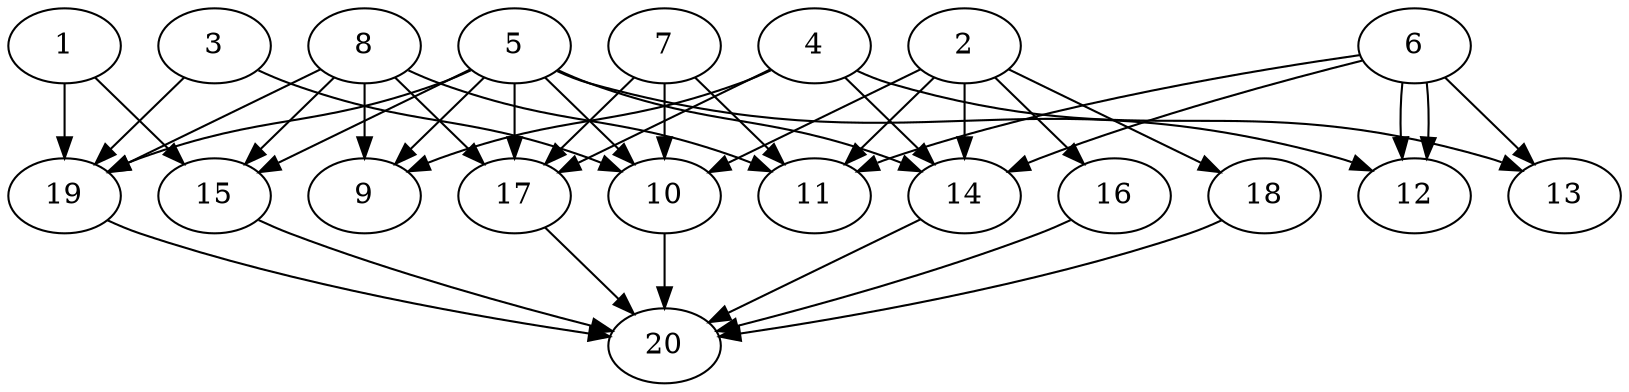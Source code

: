 // DAG automatically generated by daggen at Tue Jul 23 14:25:45 2019
// ./daggen --dot -n 20 --ccr 0.5 --fat 0.7 --regular 0.5 --density 0.6 --mindata 5242880 --maxdata 52428800 
digraph G {
  1 [size="62048256", alpha="0.11", expect_size="31024128"] 
  1 -> 15 [size ="31024128"]
  1 -> 19 [size ="31024128"]
  2 [size="25473024", alpha="0.04", expect_size="12736512"] 
  2 -> 10 [size ="12736512"]
  2 -> 11 [size ="12736512"]
  2 -> 14 [size ="12736512"]
  2 -> 16 [size ="12736512"]
  2 -> 18 [size ="12736512"]
  3 [size="35993600", alpha="0.11", expect_size="17996800"] 
  3 -> 10 [size ="17996800"]
  3 -> 19 [size ="17996800"]
  4 [size="58689536", alpha="0.07", expect_size="29344768"] 
  4 -> 9 [size ="29344768"]
  4 -> 13 [size ="29344768"]
  4 -> 14 [size ="29344768"]
  4 -> 17 [size ="29344768"]
  5 [size="32739328", alpha="0.10", expect_size="16369664"] 
  5 -> 9 [size ="16369664"]
  5 -> 10 [size ="16369664"]
  5 -> 12 [size ="16369664"]
  5 -> 14 [size ="16369664"]
  5 -> 15 [size ="16369664"]
  5 -> 17 [size ="16369664"]
  5 -> 19 [size ="16369664"]
  6 [size="15257600", alpha="0.06", expect_size="7628800"] 
  6 -> 11 [size ="7628800"]
  6 -> 12 [size ="7628800"]
  6 -> 12 [size ="7628800"]
  6 -> 13 [size ="7628800"]
  6 -> 14 [size ="7628800"]
  7 [size="41940992", alpha="0.14", expect_size="20970496"] 
  7 -> 10 [size ="20970496"]
  7 -> 11 [size ="20970496"]
  7 -> 17 [size ="20970496"]
  8 [size="51769344", alpha="0.01", expect_size="25884672"] 
  8 -> 9 [size ="25884672"]
  8 -> 11 [size ="25884672"]
  8 -> 15 [size ="25884672"]
  8 -> 17 [size ="25884672"]
  8 -> 19 [size ="25884672"]
  9 [size="92254208", alpha="0.12", expect_size="46127104"] 
  10 [size="72269824", alpha="0.11", expect_size="36134912"] 
  10 -> 20 [size ="36134912"]
  11 [size="48250880", alpha="0.16", expect_size="24125440"] 
  12 [size="99973120", alpha="0.14", expect_size="49986560"] 
  13 [size="24188928", alpha="0.10", expect_size="12094464"] 
  14 [size="74434560", alpha="0.00", expect_size="37217280"] 
  14 -> 20 [size ="37217280"]
  15 [size="13508608", alpha="0.02", expect_size="6754304"] 
  15 -> 20 [size ="6754304"]
  16 [size="58615808", alpha="0.02", expect_size="29307904"] 
  16 -> 20 [size ="29307904"]
  17 [size="86906880", alpha="0.05", expect_size="43453440"] 
  17 -> 20 [size ="43453440"]
  18 [size="59287552", alpha="0.01", expect_size="29643776"] 
  18 -> 20 [size ="29643776"]
  19 [size="62420992", alpha="0.11", expect_size="31210496"] 
  19 -> 20 [size ="31210496"]
  20 [size="26003456", alpha="0.13", expect_size="13001728"] 
}
